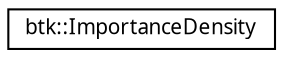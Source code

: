 digraph G
{
  edge [fontname="FreeSans.ttf",fontsize="10",labelfontname="FreeSans.ttf",labelfontsize="10"];
  node [fontname="FreeSans.ttf",fontsize="10",shape=record];
  rankdir=LR;
  Node1 [label="btk::ImportanceDensity",height=0.2,width=0.4,color="black", fillcolor="white", style="filled",URL="$classbtk_1_1_importance_density.html",tooltip="Importance density."];
}

